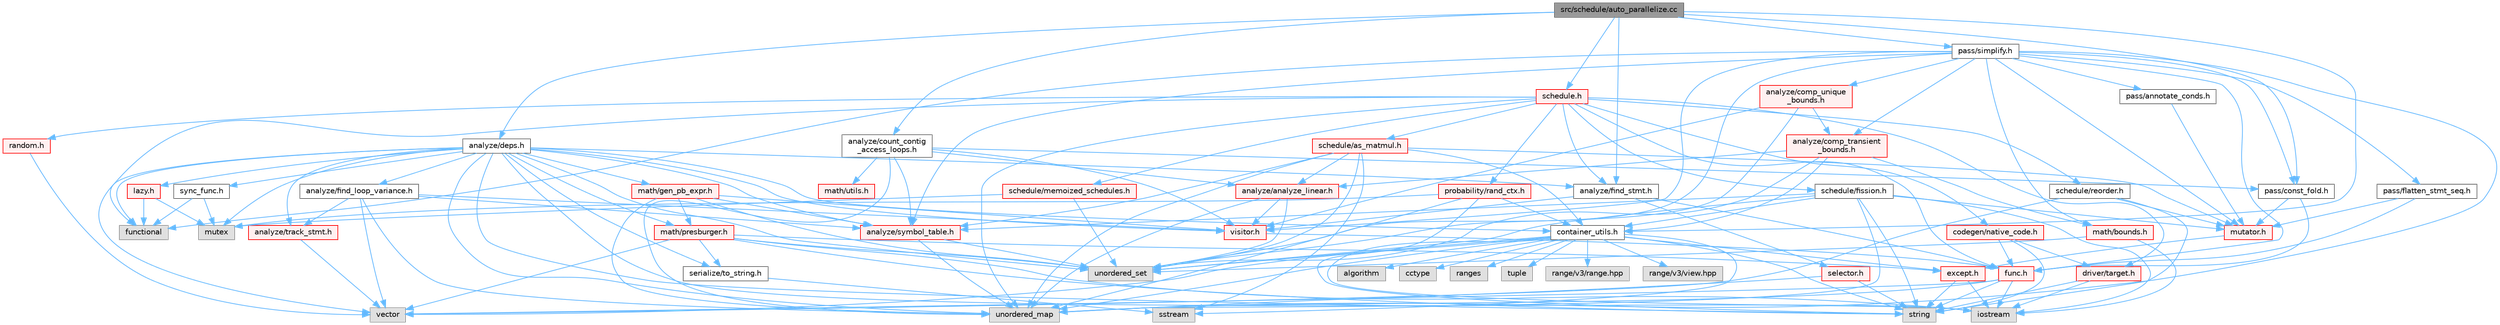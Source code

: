 digraph "src/schedule/auto_parallelize.cc"
{
 // LATEX_PDF_SIZE
  bgcolor="transparent";
  edge [fontname=Helvetica,fontsize=10,labelfontname=Helvetica,labelfontsize=10];
  node [fontname=Helvetica,fontsize=10,shape=box,height=0.2,width=0.4];
  Node1 [label="src/schedule/auto_parallelize.cc",height=0.2,width=0.4,color="gray40", fillcolor="grey60", style="filled", fontcolor="black",tooltip=" "];
  Node1 -> Node2 [color="steelblue1",style="solid"];
  Node2 [label="analyze/count_contig\l_access_loops.h",height=0.2,width=0.4,color="grey40", fillcolor="white", style="filled",URL="$count__contig__access__loops_8h.html",tooltip=" "];
  Node2 -> Node3 [color="steelblue1",style="solid"];
  Node3 [label="unordered_map",height=0.2,width=0.4,color="grey60", fillcolor="#E0E0E0", style="filled",tooltip=" "];
  Node2 -> Node4 [color="steelblue1",style="solid"];
  Node4 [label="analyze/analyze_linear.h",height=0.2,width=0.4,color="red", fillcolor="#FFF0F0", style="filled",URL="$analyze__linear_8h.html",tooltip=" "];
  Node4 -> Node3 [color="steelblue1",style="solid"];
  Node4 -> Node6 [color="steelblue1",style="solid"];
  Node6 [label="unordered_set",height=0.2,width=0.4,color="grey60", fillcolor="#E0E0E0", style="filled",tooltip=" "];
  Node4 -> Node60 [color="steelblue1",style="solid"];
  Node60 [label="visitor.h",height=0.2,width=0.4,color="red", fillcolor="#FFF0F0", style="filled",URL="$visitor_8h.html",tooltip=" "];
  Node60 -> Node53 [color="steelblue1",style="solid"];
  Node53 [label="func.h",height=0.2,width=0.4,color="red", fillcolor="#FFF0F0", style="filled",URL="$func_8h.html",tooltip=" "];
  Node53 -> Node14 [color="steelblue1",style="solid"];
  Node14 [label="iostream",height=0.2,width=0.4,color="grey60", fillcolor="#E0E0E0", style="filled",tooltip=" "];
  Node53 -> Node9 [color="steelblue1",style="solid"];
  Node9 [label="string",height=0.2,width=0.4,color="grey60", fillcolor="#E0E0E0", style="filled",tooltip=" "];
  Node53 -> Node3 [color="steelblue1",style="solid"];
  Node53 -> Node10 [color="steelblue1",style="solid"];
  Node10 [label="vector",height=0.2,width=0.4,color="grey60", fillcolor="#E0E0E0", style="filled",tooltip=" "];
  Node2 -> Node65 [color="steelblue1",style="solid"];
  Node65 [label="analyze/symbol_table.h",height=0.2,width=0.4,color="red", fillcolor="#FFF0F0", style="filled",URL="$symbol__table_8h.html",tooltip=" "];
  Node65 -> Node3 [color="steelblue1",style="solid"];
  Node65 -> Node6 [color="steelblue1",style="solid"];
  Node2 -> Node67 [color="steelblue1",style="solid"];
  Node67 [label="math/utils.h",height=0.2,width=0.4,color="red", fillcolor="#FFF0F0", style="filled",URL="$utils_8h.html",tooltip=" "];
  Node2 -> Node69 [color="steelblue1",style="solid"];
  Node69 [label="pass/const_fold.h",height=0.2,width=0.4,color="grey40", fillcolor="white", style="filled",URL="$const__fold_8h.html",tooltip=" "];
  Node69 -> Node53 [color="steelblue1",style="solid"];
  Node69 -> Node70 [color="steelblue1",style="solid"];
  Node70 [label="mutator.h",height=0.2,width=0.4,color="red", fillcolor="#FFF0F0", style="filled",URL="$mutator_8h.html",tooltip=" "];
  Node70 -> Node26 [color="steelblue1",style="solid"];
  Node26 [label="except.h",height=0.2,width=0.4,color="red", fillcolor="#FFF0F0", style="filled",URL="$except_8h.html",tooltip=" "];
  Node26 -> Node14 [color="steelblue1",style="solid"];
  Node26 -> Node9 [color="steelblue1",style="solid"];
  Node2 -> Node60 [color="steelblue1",style="solid"];
  Node1 -> Node71 [color="steelblue1",style="solid"];
  Node71 [label="analyze/deps.h",height=0.2,width=0.4,color="grey40", fillcolor="white", style="filled",URL="$deps_8h.html",tooltip=" "];
  Node71 -> Node13 [color="steelblue1",style="solid"];
  Node13 [label="functional",height=0.2,width=0.4,color="grey60", fillcolor="#E0E0E0", style="filled",tooltip=" "];
  Node71 -> Node14 [color="steelblue1",style="solid"];
  Node71 -> Node63 [color="steelblue1",style="solid"];
  Node63 [label="mutex",height=0.2,width=0.4,color="grey60", fillcolor="#E0E0E0", style="filled",tooltip=" "];
  Node71 -> Node9 [color="steelblue1",style="solid"];
  Node71 -> Node3 [color="steelblue1",style="solid"];
  Node71 -> Node6 [color="steelblue1",style="solid"];
  Node71 -> Node10 [color="steelblue1",style="solid"];
  Node71 -> Node72 [color="steelblue1",style="solid"];
  Node72 [label="analyze/find_loop_variance.h",height=0.2,width=0.4,color="grey40", fillcolor="white", style="filled",URL="$find__loop__variance_8h.html",tooltip=" "];
  Node72 -> Node3 [color="steelblue1",style="solid"];
  Node72 -> Node10 [color="steelblue1",style="solid"];
  Node72 -> Node65 [color="steelblue1",style="solid"];
  Node72 -> Node73 [color="steelblue1",style="solid"];
  Node73 [label="analyze/track_stmt.h",height=0.2,width=0.4,color="red", fillcolor="#FFF0F0", style="filled",URL="$track__stmt_8h.html",tooltip=" "];
  Node73 -> Node10 [color="steelblue1",style="solid"];
  Node72 -> Node60 [color="steelblue1",style="solid"];
  Node71 -> Node52 [color="steelblue1",style="solid"];
  Node52 [label="analyze/find_stmt.h",height=0.2,width=0.4,color="grey40", fillcolor="white", style="filled",URL="$find__stmt_8h.html",tooltip=" "];
  Node52 -> Node53 [color="steelblue1",style="solid"];
  Node52 -> Node59 [color="steelblue1",style="solid"];
  Node59 [label="selector.h",height=0.2,width=0.4,color="red", fillcolor="#FFF0F0", style="filled",URL="$selector_8h.html",tooltip=" "];
  Node59 -> Node9 [color="steelblue1",style="solid"];
  Node59 -> Node3 [color="steelblue1",style="solid"];
  Node52 -> Node60 [color="steelblue1",style="solid"];
  Node71 -> Node65 [color="steelblue1",style="solid"];
  Node71 -> Node73 [color="steelblue1",style="solid"];
  Node71 -> Node33 [color="steelblue1",style="solid"];
  Node33 [label="container_utils.h",height=0.2,width=0.4,color="grey40", fillcolor="white", style="filled",URL="$container__utils_8h.html",tooltip=" "];
  Node33 -> Node34 [color="steelblue1",style="solid"];
  Node34 [label="algorithm",height=0.2,width=0.4,color="grey60", fillcolor="#E0E0E0", style="filled",tooltip=" "];
  Node33 -> Node35 [color="steelblue1",style="solid"];
  Node35 [label="cctype",height=0.2,width=0.4,color="grey60", fillcolor="#E0E0E0", style="filled",tooltip=" "];
  Node33 -> Node14 [color="steelblue1",style="solid"];
  Node33 -> Node36 [color="steelblue1",style="solid"];
  Node36 [label="ranges",height=0.2,width=0.4,color="grey60", fillcolor="#E0E0E0", style="filled",tooltip=" "];
  Node33 -> Node29 [color="steelblue1",style="solid"];
  Node29 [label="sstream",height=0.2,width=0.4,color="grey60", fillcolor="#E0E0E0", style="filled",tooltip=" "];
  Node33 -> Node9 [color="steelblue1",style="solid"];
  Node33 -> Node37 [color="steelblue1",style="solid"];
  Node37 [label="tuple",height=0.2,width=0.4,color="grey60", fillcolor="#E0E0E0", style="filled",tooltip=" "];
  Node33 -> Node3 [color="steelblue1",style="solid"];
  Node33 -> Node6 [color="steelblue1",style="solid"];
  Node33 -> Node10 [color="steelblue1",style="solid"];
  Node33 -> Node38 [color="steelblue1",style="solid"];
  Node38 [label="range/v3/range.hpp",height=0.2,width=0.4,color="grey60", fillcolor="#E0E0E0", style="filled",tooltip=" "];
  Node33 -> Node39 [color="steelblue1",style="solid"];
  Node39 [label="range/v3/view.hpp",height=0.2,width=0.4,color="grey60", fillcolor="#E0E0E0", style="filled",tooltip=" "];
  Node33 -> Node26 [color="steelblue1",style="solid"];
  Node71 -> Node74 [color="steelblue1",style="solid"];
  Node74 [label="lazy.h",height=0.2,width=0.4,color="red", fillcolor="#FFF0F0", style="filled",URL="$lazy_8h.html",tooltip=" "];
  Node74 -> Node13 [color="steelblue1",style="solid"];
  Node74 -> Node63 [color="steelblue1",style="solid"];
  Node71 -> Node75 [color="steelblue1",style="solid"];
  Node75 [label="math/gen_pb_expr.h",height=0.2,width=0.4,color="red", fillcolor="#FFF0F0", style="filled",URL="$gen__pb__expr_8h.html",tooltip=" "];
  Node75 -> Node3 [color="steelblue1",style="solid"];
  Node75 -> Node6 [color="steelblue1",style="solid"];
  Node75 -> Node65 [color="steelblue1",style="solid"];
  Node75 -> Node76 [color="steelblue1",style="solid"];
  Node76 [label="math/presburger.h",height=0.2,width=0.4,color="red", fillcolor="#FFF0F0", style="filled",URL="$presburger_8h.html",tooltip=" "];
  Node76 -> Node14 [color="steelblue1",style="solid"];
  Node76 -> Node9 [color="steelblue1",style="solid"];
  Node76 -> Node6 [color="steelblue1",style="solid"];
  Node76 -> Node10 [color="steelblue1",style="solid"];
  Node76 -> Node26 [color="steelblue1",style="solid"];
  Node76 -> Node28 [color="steelblue1",style="solid"];
  Node28 [label="serialize/to_string.h",height=0.2,width=0.4,color="grey40", fillcolor="white", style="filled",URL="$to__string_8h.html",tooltip=" "];
  Node28 -> Node29 [color="steelblue1",style="solid"];
  Node75 -> Node60 [color="steelblue1",style="solid"];
  Node71 -> Node76 [color="steelblue1",style="solid"];
  Node71 -> Node28 [color="steelblue1",style="solid"];
  Node71 -> Node89 [color="steelblue1",style="solid"];
  Node89 [label="sync_func.h",height=0.2,width=0.4,color="grey40", fillcolor="white", style="filled",URL="$sync__func_8h.html",tooltip=" "];
  Node89 -> Node13 [color="steelblue1",style="solid"];
  Node89 -> Node63 [color="steelblue1",style="solid"];
  Node71 -> Node60 [color="steelblue1",style="solid"];
  Node1 -> Node52 [color="steelblue1",style="solid"];
  Node1 -> Node33 [color="steelblue1",style="solid"];
  Node1 -> Node69 [color="steelblue1",style="solid"];
  Node1 -> Node90 [color="steelblue1",style="solid"];
  Node90 [label="pass/simplify.h",height=0.2,width=0.4,color="grey40", fillcolor="white", style="filled",URL="$simplify_8h.html",tooltip=" "];
  Node90 -> Node13 [color="steelblue1",style="solid"];
  Node90 -> Node3 [color="steelblue1",style="solid"];
  Node90 -> Node6 [color="steelblue1",style="solid"];
  Node90 -> Node91 [color="steelblue1",style="solid"];
  Node91 [label="analyze/comp_transient\l_bounds.h",height=0.2,width=0.4,color="red", fillcolor="#FFF0F0", style="filled",URL="$comp__transient__bounds_8h.html",tooltip=" "];
  Node91 -> Node6 [color="steelblue1",style="solid"];
  Node91 -> Node4 [color="steelblue1",style="solid"];
  Node91 -> Node33 [color="steelblue1",style="solid"];
  Node91 -> Node93 [color="steelblue1",style="solid"];
  Node93 [label="math/bounds.h",height=0.2,width=0.4,color="red", fillcolor="#FFF0F0", style="filled",URL="$bounds_8h.html",tooltip=" "];
  Node93 -> Node14 [color="steelblue1",style="solid"];
  Node93 -> Node6 [color="steelblue1",style="solid"];
  Node90 -> Node95 [color="steelblue1",style="solid"];
  Node95 [label="analyze/comp_unique\l_bounds.h",height=0.2,width=0.4,color="red", fillcolor="#FFF0F0", style="filled",URL="$comp__unique__bounds_8h.html",tooltip=" "];
  Node95 -> Node6 [color="steelblue1",style="solid"];
  Node95 -> Node91 [color="steelblue1",style="solid"];
  Node95 -> Node60 [color="steelblue1",style="solid"];
  Node90 -> Node65 [color="steelblue1",style="solid"];
  Node90 -> Node53 [color="steelblue1",style="solid"];
  Node90 -> Node93 [color="steelblue1",style="solid"];
  Node90 -> Node70 [color="steelblue1",style="solid"];
  Node90 -> Node96 [color="steelblue1",style="solid"];
  Node96 [label="pass/annotate_conds.h",height=0.2,width=0.4,color="grey40", fillcolor="white", style="filled",URL="$annotate__conds_8h.html",tooltip=" "];
  Node96 -> Node70 [color="steelblue1",style="solid"];
  Node90 -> Node69 [color="steelblue1",style="solid"];
  Node90 -> Node97 [color="steelblue1",style="solid"];
  Node97 [label="pass/flatten_stmt_seq.h",height=0.2,width=0.4,color="grey40", fillcolor="white", style="filled",URL="$flatten__stmt__seq_8h.html",tooltip=" "];
  Node97 -> Node53 [color="steelblue1",style="solid"];
  Node97 -> Node70 [color="steelblue1",style="solid"];
  Node90 -> Node60 [color="steelblue1",style="solid"];
  Node1 -> Node98 [color="steelblue1",style="solid"];
  Node98 [label="schedule.h",height=0.2,width=0.4,color="red", fillcolor="#FFF0F0", style="filled",URL="$schedule_8h.html",tooltip=" "];
  Node98 -> Node13 [color="steelblue1",style="solid"];
  Node98 -> Node3 [color="steelblue1",style="solid"];
  Node98 -> Node52 [color="steelblue1",style="solid"];
  Node98 -> Node99 [color="steelblue1",style="solid"];
  Node99 [label="codegen/native_code.h",height=0.2,width=0.4,color="red", fillcolor="#FFF0F0", style="filled",URL="$native__code_8h.html",tooltip=" "];
  Node99 -> Node9 [color="steelblue1",style="solid"];
  Node99 -> Node57 [color="steelblue1",style="solid"];
  Node57 [label="driver/target.h",height=0.2,width=0.4,color="red", fillcolor="#FFF0F0", style="filled",URL="$target_8h.html",tooltip=" "];
  Node57 -> Node14 [color="steelblue1",style="solid"];
  Node57 -> Node9 [color="steelblue1",style="solid"];
  Node99 -> Node53 [color="steelblue1",style="solid"];
  Node98 -> Node57 [color="steelblue1",style="solid"];
  Node98 -> Node53 [color="steelblue1",style="solid"];
  Node98 -> Node100 [color="steelblue1",style="solid"];
  Node100 [label="probability/rand_ctx.h",height=0.2,width=0.4,color="red", fillcolor="#FFF0F0", style="filled",URL="$rand__ctx_8h.html",tooltip=" "];
  Node100 -> Node63 [color="steelblue1",style="solid"];
  Node100 -> Node9 [color="steelblue1",style="solid"];
  Node100 -> Node3 [color="steelblue1",style="solid"];
  Node100 -> Node33 [color="steelblue1",style="solid"];
  Node98 -> Node109 [color="steelblue1",style="solid"];
  Node109 [label="random.h",height=0.2,width=0.4,color="red", fillcolor="#FFF0F0", style="filled",URL="$random_8h.html",tooltip=" "];
  Node109 -> Node10 [color="steelblue1",style="solid"];
  Node98 -> Node110 [color="steelblue1",style="solid"];
  Node110 [label="schedule/as_matmul.h",height=0.2,width=0.4,color="red", fillcolor="#FFF0F0", style="filled",URL="$as__matmul_8h.html",tooltip=" "];
  Node110 -> Node29 [color="steelblue1",style="solid"];
  Node110 -> Node3 [color="steelblue1",style="solid"];
  Node110 -> Node6 [color="steelblue1",style="solid"];
  Node110 -> Node4 [color="steelblue1",style="solid"];
  Node110 -> Node65 [color="steelblue1",style="solid"];
  Node110 -> Node33 [color="steelblue1",style="solid"];
  Node110 -> Node70 [color="steelblue1",style="solid"];
  Node98 -> Node112 [color="steelblue1",style="solid"];
  Node112 [label="schedule/fission.h",height=0.2,width=0.4,color="grey40", fillcolor="white", style="filled",URL="$fission_8h.html",tooltip=" "];
  Node112 -> Node14 [color="steelblue1",style="solid"];
  Node112 -> Node9 [color="steelblue1",style="solid"];
  Node112 -> Node3 [color="steelblue1",style="solid"];
  Node112 -> Node6 [color="steelblue1",style="solid"];
  Node112 -> Node65 [color="steelblue1",style="solid"];
  Node112 -> Node33 [color="steelblue1",style="solid"];
  Node112 -> Node70 [color="steelblue1",style="solid"];
  Node98 -> Node113 [color="steelblue1",style="solid"];
  Node113 [label="schedule/memoized_schedules.h",height=0.2,width=0.4,color="red", fillcolor="#FFF0F0", style="filled",URL="$memoized__schedules_8h.html",tooltip=" "];
  Node113 -> Node63 [color="steelblue1",style="solid"];
  Node113 -> Node6 [color="steelblue1",style="solid"];
  Node98 -> Node116 [color="steelblue1",style="solid"];
  Node116 [label="schedule/reorder.h",height=0.2,width=0.4,color="grey40", fillcolor="white", style="filled",URL="$reorder_8h.html",tooltip=" "];
  Node116 -> Node9 [color="steelblue1",style="solid"];
  Node116 -> Node10 [color="steelblue1",style="solid"];
  Node116 -> Node70 [color="steelblue1",style="solid"];
}
